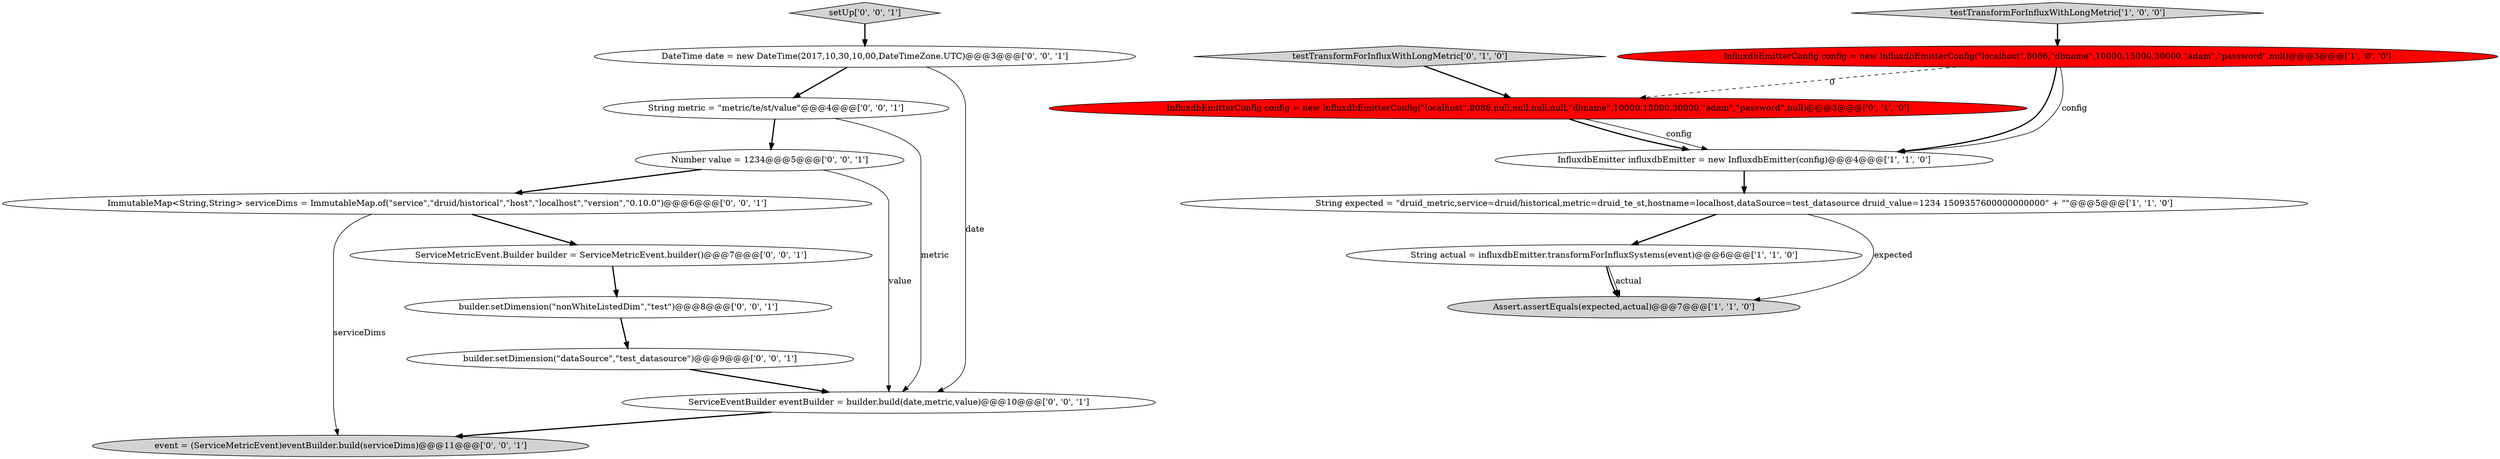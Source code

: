 digraph {
12 [style = filled, label = "ImmutableMap<String,String> serviceDims = ImmutableMap.of(\"service\",\"druid/historical\",\"host\",\"localhost\",\"version\",\"0.10.0\")@@@6@@@['0', '0', '1']", fillcolor = white, shape = ellipse image = "AAA0AAABBB3BBB"];
17 [style = filled, label = "ServiceEventBuilder eventBuilder = builder.build(date,metric,value)@@@10@@@['0', '0', '1']", fillcolor = white, shape = ellipse image = "AAA0AAABBB3BBB"];
1 [style = filled, label = "String expected = \"druid_metric,service=druid/historical,metric=druid_te_st,hostname=localhost,dataSource=test_datasource druid_value=1234 1509357600000000000\" + \"\"@@@5@@@['1', '1', '0']", fillcolor = white, shape = ellipse image = "AAA0AAABBB1BBB"];
9 [style = filled, label = "setUp['0', '0', '1']", fillcolor = lightgray, shape = diamond image = "AAA0AAABBB3BBB"];
2 [style = filled, label = "String actual = influxdbEmitter.transformForInfluxSystems(event)@@@6@@@['1', '1', '0']", fillcolor = white, shape = ellipse image = "AAA0AAABBB1BBB"];
10 [style = filled, label = "ServiceMetricEvent.Builder builder = ServiceMetricEvent.builder()@@@7@@@['0', '0', '1']", fillcolor = white, shape = ellipse image = "AAA0AAABBB3BBB"];
11 [style = filled, label = "event = (ServiceMetricEvent)eventBuilder.build(serviceDims)@@@11@@@['0', '0', '1']", fillcolor = lightgray, shape = ellipse image = "AAA0AAABBB3BBB"];
16 [style = filled, label = "Number value = 1234@@@5@@@['0', '0', '1']", fillcolor = white, shape = ellipse image = "AAA0AAABBB3BBB"];
15 [style = filled, label = "String metric = \"metric/te/st/value\"@@@4@@@['0', '0', '1']", fillcolor = white, shape = ellipse image = "AAA0AAABBB3BBB"];
5 [style = filled, label = "InfluxdbEmitterConfig config = new InfluxdbEmitterConfig(\"localhost\",8086,\"dbname\",10000,15000,30000,\"adam\",\"password\",null)@@@3@@@['1', '0', '0']", fillcolor = red, shape = ellipse image = "AAA1AAABBB1BBB"];
3 [style = filled, label = "InfluxdbEmitter influxdbEmitter = new InfluxdbEmitter(config)@@@4@@@['1', '1', '0']", fillcolor = white, shape = ellipse image = "AAA0AAABBB1BBB"];
7 [style = filled, label = "testTransformForInfluxWithLongMetric['0', '1', '0']", fillcolor = lightgray, shape = diamond image = "AAA0AAABBB2BBB"];
8 [style = filled, label = "DateTime date = new DateTime(2017,10,30,10,00,DateTimeZone.UTC)@@@3@@@['0', '0', '1']", fillcolor = white, shape = ellipse image = "AAA0AAABBB3BBB"];
0 [style = filled, label = "testTransformForInfluxWithLongMetric['1', '0', '0']", fillcolor = lightgray, shape = diamond image = "AAA0AAABBB1BBB"];
6 [style = filled, label = "InfluxdbEmitterConfig config = new InfluxdbEmitterConfig(\"localhost\",8086,null,null,null,null,\"dbname\",10000,15000,30000,\"adam\",\"password\",null)@@@3@@@['0', '1', '0']", fillcolor = red, shape = ellipse image = "AAA1AAABBB2BBB"];
14 [style = filled, label = "builder.setDimension(\"dataSource\",\"test_datasource\")@@@9@@@['0', '0', '1']", fillcolor = white, shape = ellipse image = "AAA0AAABBB3BBB"];
13 [style = filled, label = "builder.setDimension(\"nonWhiteListedDim\",\"test\")@@@8@@@['0', '0', '1']", fillcolor = white, shape = ellipse image = "AAA0AAABBB3BBB"];
4 [style = filled, label = "Assert.assertEquals(expected,actual)@@@7@@@['1', '1', '0']", fillcolor = lightgray, shape = ellipse image = "AAA0AAABBB1BBB"];
5->3 [style = bold, label=""];
6->3 [style = bold, label=""];
8->15 [style = bold, label=""];
5->3 [style = solid, label="config"];
3->1 [style = bold, label=""];
14->17 [style = bold, label=""];
8->17 [style = solid, label="date"];
15->17 [style = solid, label="metric"];
15->16 [style = bold, label=""];
9->8 [style = bold, label=""];
2->4 [style = bold, label=""];
1->4 [style = solid, label="expected"];
2->4 [style = solid, label="actual"];
6->3 [style = solid, label="config"];
12->10 [style = bold, label=""];
5->6 [style = dashed, label="0"];
16->17 [style = solid, label="value"];
10->13 [style = bold, label=""];
12->11 [style = solid, label="serviceDims"];
7->6 [style = bold, label=""];
1->2 [style = bold, label=""];
16->12 [style = bold, label=""];
13->14 [style = bold, label=""];
0->5 [style = bold, label=""];
17->11 [style = bold, label=""];
}
